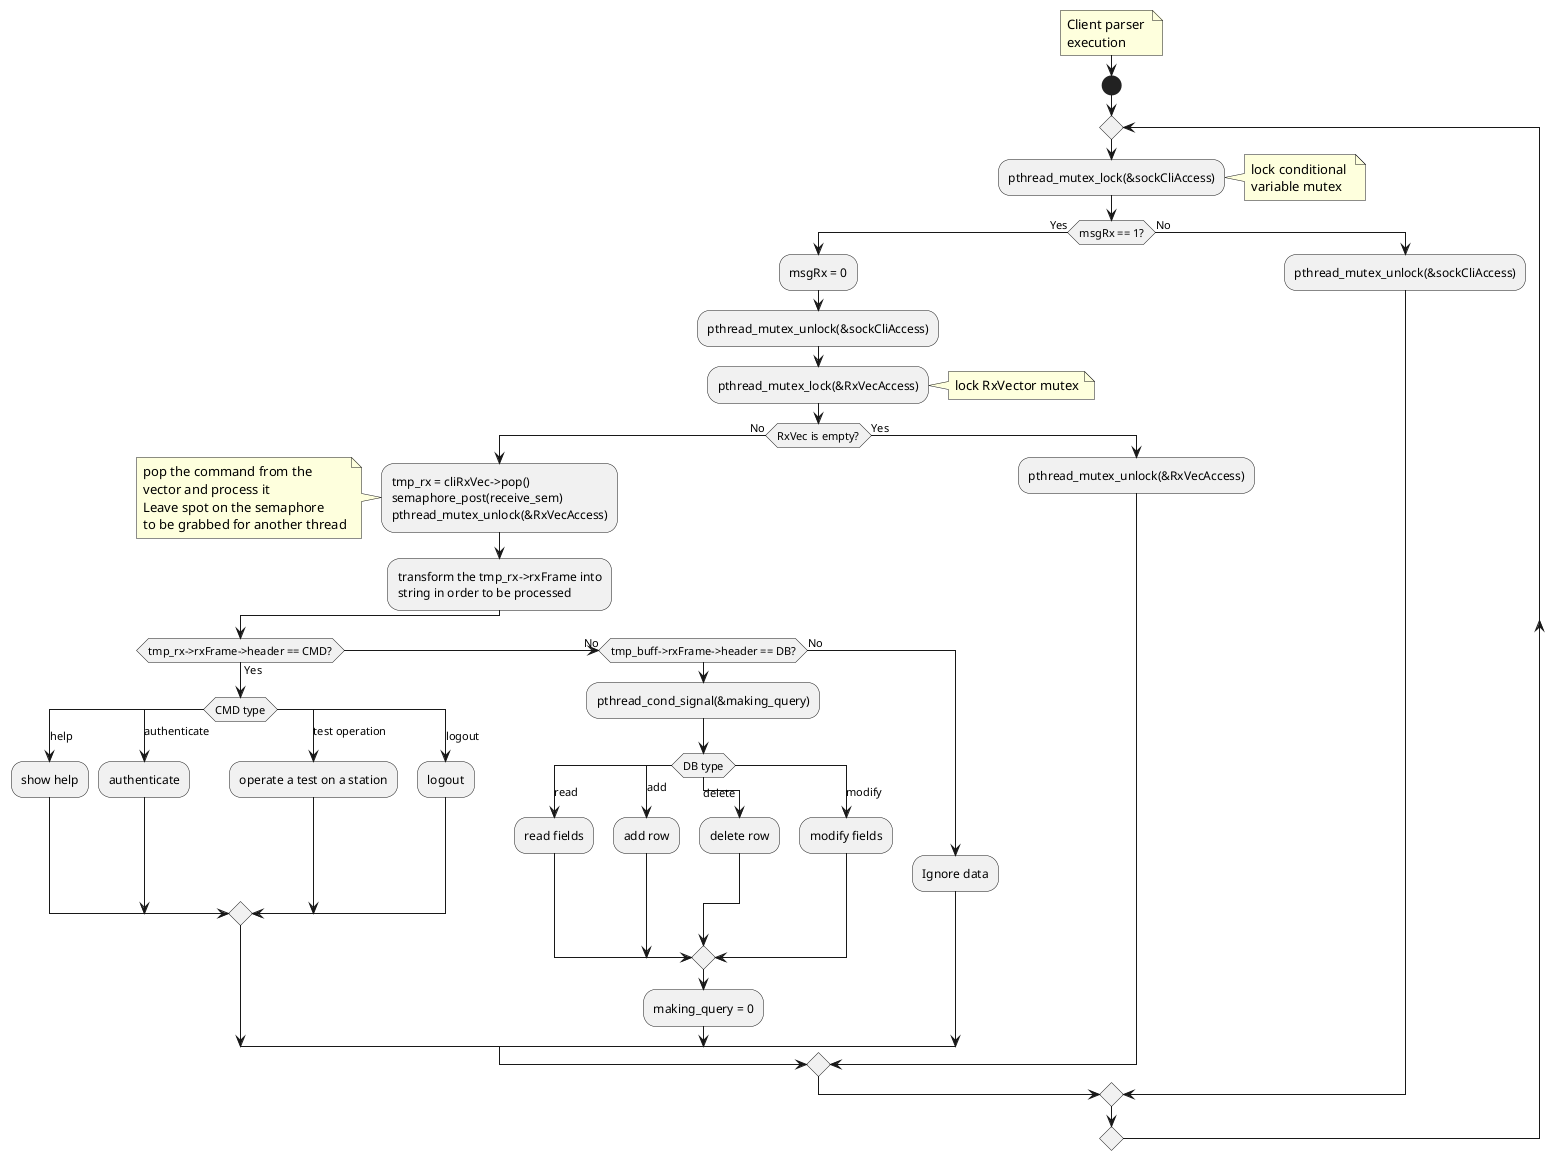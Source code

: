 @startuml
'-----------------------
  note right
    Client parser 
    execution
  end note
'-----------------------
start
    repeat
        :pthread_mutex_lock(&sockCliAccess);
        note right
            lock conditional 
            variable mutex
        end note
        if (msgRx == 1?) then (Yes)
            :msgRx = 0;
            :pthread_mutex_unlock(&sockCliAccess);
            :pthread_mutex_lock(&RxVecAccess);
            note right
                lock RxVector mutex
            end note
            if (RxVec is empty?) then (No)
                :tmp_rx = cliRxVec->pop()
                semaphore_post(receive_sem)
                pthread_mutex_unlock(&RxVecAccess);
                note left
                    pop the command from the
                    vector and process it
                    Leave spot on the semaphore
                    to be grabbed for another thread
                end note
                :transform the tmp_rx->rxFrame into
                string in order to be processed;
                if(tmp_rx->rxFrame->header == CMD?) then (Yes)
                    switch (CMD type)
                        case (help)
                            :show help;
                        case (authenticate)
                            :authenticate;
                        case (test operation)
                            :operate a test on a station;
                        case (logout)
                            :logout;
                    endswitch
                (No) elseif (tmp_buff->rxFrame->header == DB?)
                    :pthread_cond_signal(&making_query);
                    switch (DB type)
                        case (read)
                            :read fields;
                        case (add)
                            :add row;
                        case (delete)
                            :delete row;
                        case (modify)
                            :modify fields;
                    endswitch
                    :making_query = 0;
                else (No)
                    :Ignore data;
                endif
            else (Yes)
                :pthread_mutex_unlock(&RxVecAccess);
            endif
        else (No)
            :pthread_mutex_unlock(&sockCliAccess);
        endif
   repeat while()
 
'-----------------------
@enduml
